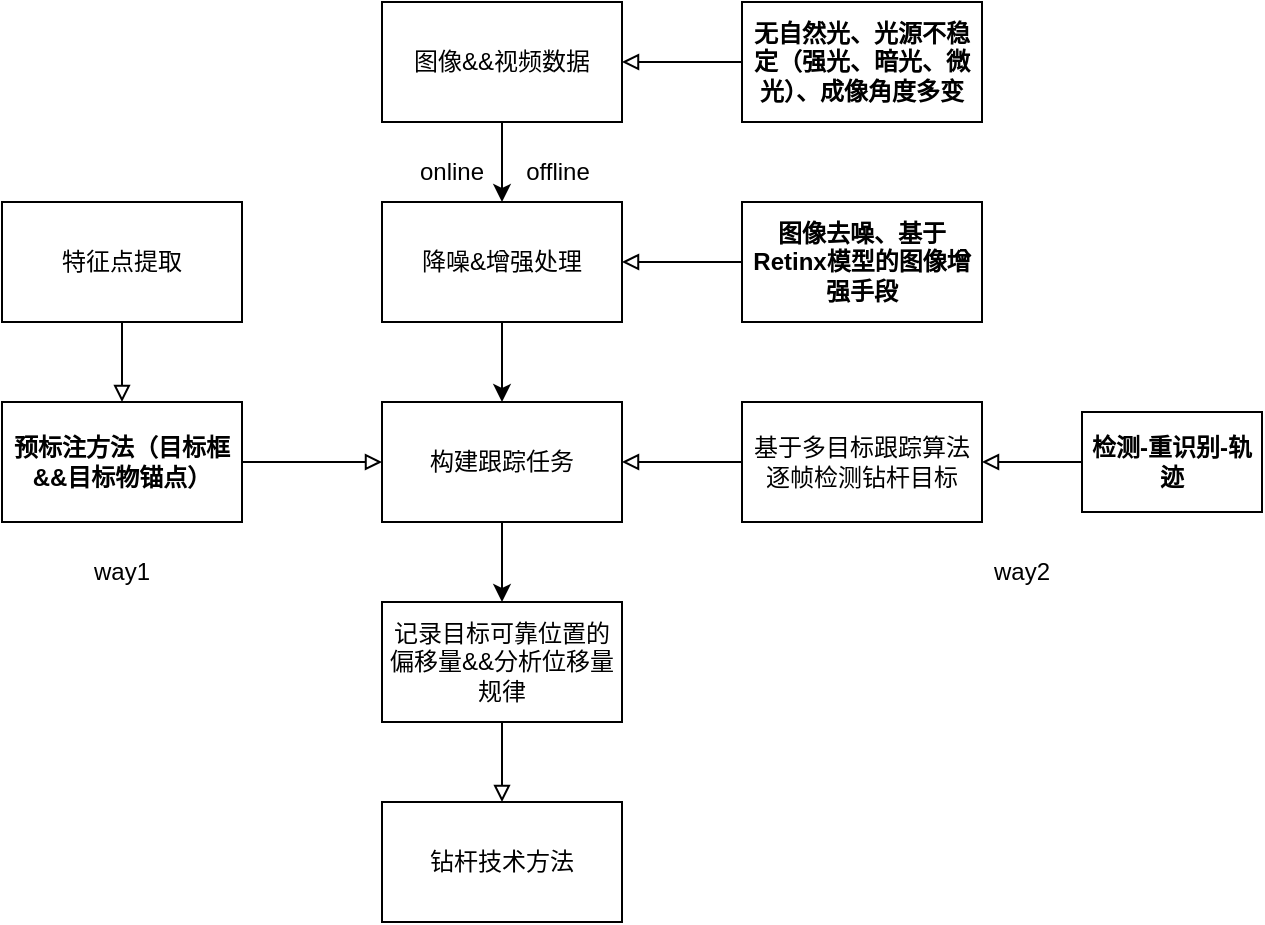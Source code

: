 <mxfile version="20.6.0" type="github">
  <diagram id="fFCjzXycdMlGCBuikqNn" name="第 1 页">
    <mxGraphModel dx="778" dy="503" grid="1" gridSize="10" guides="1" tooltips="1" connect="1" arrows="1" fold="1" page="1" pageScale="1" pageWidth="827" pageHeight="1169" math="0" shadow="0">
      <root>
        <mxCell id="0" />
        <mxCell id="1" parent="0" />
        <mxCell id="uq-xYKgkHuC4XFjGFnDX-4" style="edgeStyle=orthogonalEdgeStyle;rounded=0;orthogonalLoop=1;jettySize=auto;html=1;exitX=0.5;exitY=1;exitDx=0;exitDy=0;" edge="1" parent="1" source="uq-xYKgkHuC4XFjGFnDX-1" target="uq-xYKgkHuC4XFjGFnDX-2">
          <mxGeometry relative="1" as="geometry" />
        </mxCell>
        <mxCell id="uq-xYKgkHuC4XFjGFnDX-1" value="图像&amp;amp;&amp;amp;视频数据" style="rounded=0;whiteSpace=wrap;html=1;" vertex="1" parent="1">
          <mxGeometry x="300" y="110" width="120" height="60" as="geometry" />
        </mxCell>
        <mxCell id="uq-xYKgkHuC4XFjGFnDX-5" style="edgeStyle=orthogonalEdgeStyle;rounded=0;orthogonalLoop=1;jettySize=auto;html=1;exitX=0.5;exitY=1;exitDx=0;exitDy=0;" edge="1" parent="1" source="uq-xYKgkHuC4XFjGFnDX-2" target="uq-xYKgkHuC4XFjGFnDX-3">
          <mxGeometry relative="1" as="geometry" />
        </mxCell>
        <mxCell id="uq-xYKgkHuC4XFjGFnDX-2" value="降噪&amp;amp;增强处理" style="rounded=0;whiteSpace=wrap;html=1;" vertex="1" parent="1">
          <mxGeometry x="300" y="210" width="120" height="60" as="geometry" />
        </mxCell>
        <mxCell id="uq-xYKgkHuC4XFjGFnDX-7" style="edgeStyle=orthogonalEdgeStyle;rounded=0;orthogonalLoop=1;jettySize=auto;html=1;exitX=0.5;exitY=1;exitDx=0;exitDy=0;entryX=0.5;entryY=0;entryDx=0;entryDy=0;" edge="1" parent="1" source="uq-xYKgkHuC4XFjGFnDX-3">
          <mxGeometry relative="1" as="geometry">
            <mxPoint x="360" y="410" as="targetPoint" />
          </mxGeometry>
        </mxCell>
        <mxCell id="uq-xYKgkHuC4XFjGFnDX-3" value="构建跟踪任务" style="rounded=0;whiteSpace=wrap;html=1;" vertex="1" parent="1">
          <mxGeometry x="300" y="310" width="120" height="60" as="geometry" />
        </mxCell>
        <mxCell id="uq-xYKgkHuC4XFjGFnDX-8" value="钻杆技术方法" style="rounded=0;whiteSpace=wrap;html=1;" vertex="1" parent="1">
          <mxGeometry x="300" y="510" width="120" height="60" as="geometry" />
        </mxCell>
        <mxCell id="uq-xYKgkHuC4XFjGFnDX-11" style="edgeStyle=orthogonalEdgeStyle;rounded=0;orthogonalLoop=1;jettySize=auto;html=1;entryX=1;entryY=0.5;entryDx=0;entryDy=0;fontSize=12;endArrow=block;endFill=0;" edge="1" parent="1" source="uq-xYKgkHuC4XFjGFnDX-9" target="uq-xYKgkHuC4XFjGFnDX-1">
          <mxGeometry relative="1" as="geometry" />
        </mxCell>
        <mxCell id="uq-xYKgkHuC4XFjGFnDX-9" value="&lt;b&gt;无自然光、光源不稳定（强光、暗光、微光）、成像角度多变&lt;/b&gt;" style="rounded=0;whiteSpace=wrap;html=1;fontSize=12;" vertex="1" parent="1">
          <mxGeometry x="480" y="110" width="120" height="60" as="geometry" />
        </mxCell>
        <mxCell id="uq-xYKgkHuC4XFjGFnDX-13" style="edgeStyle=orthogonalEdgeStyle;rounded=0;orthogonalLoop=1;jettySize=auto;html=1;exitX=0;exitY=0.5;exitDx=0;exitDy=0;fontSize=12;endArrow=block;endFill=0;" edge="1" parent="1" source="uq-xYKgkHuC4XFjGFnDX-12" target="uq-xYKgkHuC4XFjGFnDX-2">
          <mxGeometry relative="1" as="geometry" />
        </mxCell>
        <mxCell id="uq-xYKgkHuC4XFjGFnDX-12" value="&lt;b&gt;图像去噪、基于Retinx模型的图像增强手段&lt;/b&gt;" style="rounded=0;whiteSpace=wrap;html=1;fontSize=12;" vertex="1" parent="1">
          <mxGeometry x="480" y="210" width="120" height="60" as="geometry" />
        </mxCell>
        <mxCell id="uq-xYKgkHuC4XFjGFnDX-15" style="edgeStyle=orthogonalEdgeStyle;rounded=0;orthogonalLoop=1;jettySize=auto;html=1;entryX=0;entryY=0.5;entryDx=0;entryDy=0;fontSize=12;endArrow=block;endFill=0;" edge="1" parent="1" source="uq-xYKgkHuC4XFjGFnDX-14" target="uq-xYKgkHuC4XFjGFnDX-3">
          <mxGeometry relative="1" as="geometry" />
        </mxCell>
        <mxCell id="uq-xYKgkHuC4XFjGFnDX-14" value="&lt;b&gt;预标注方法（目标框&amp;amp;&amp;amp;目标物锚点）&lt;/b&gt;" style="rounded=0;whiteSpace=wrap;html=1;fontSize=12;" vertex="1" parent="1">
          <mxGeometry x="110" y="310" width="120" height="60" as="geometry" />
        </mxCell>
        <mxCell id="uq-xYKgkHuC4XFjGFnDX-17" style="edgeStyle=orthogonalEdgeStyle;rounded=0;orthogonalLoop=1;jettySize=auto;html=1;entryX=1;entryY=0.5;entryDx=0;entryDy=0;fontSize=12;endArrow=block;endFill=0;" edge="1" parent="1" source="uq-xYKgkHuC4XFjGFnDX-16" target="uq-xYKgkHuC4XFjGFnDX-3">
          <mxGeometry relative="1" as="geometry" />
        </mxCell>
        <mxCell id="uq-xYKgkHuC4XFjGFnDX-16" value="基于多目标跟踪算法逐帧检测钻杆目标" style="rounded=0;whiteSpace=wrap;html=1;fontSize=12;" vertex="1" parent="1">
          <mxGeometry x="480" y="310" width="120" height="60" as="geometry" />
        </mxCell>
        <mxCell id="uq-xYKgkHuC4XFjGFnDX-18" value="offline" style="text;html=1;strokeColor=none;fillColor=none;align=center;verticalAlign=middle;whiteSpace=wrap;rounded=0;fontSize=12;" vertex="1" parent="1">
          <mxGeometry x="363" y="180" width="50" height="30" as="geometry" />
        </mxCell>
        <mxCell id="uq-xYKgkHuC4XFjGFnDX-19" value="online" style="text;html=1;strokeColor=none;fillColor=none;align=center;verticalAlign=middle;whiteSpace=wrap;rounded=0;fontSize=12;" vertex="1" parent="1">
          <mxGeometry x="310" y="180" width="50" height="30" as="geometry" />
        </mxCell>
        <mxCell id="uq-xYKgkHuC4XFjGFnDX-22" style="edgeStyle=orthogonalEdgeStyle;rounded=0;orthogonalLoop=1;jettySize=auto;html=1;entryX=1;entryY=0.5;entryDx=0;entryDy=0;fontSize=12;endArrow=block;endFill=0;" edge="1" parent="1" source="uq-xYKgkHuC4XFjGFnDX-21" target="uq-xYKgkHuC4XFjGFnDX-16">
          <mxGeometry relative="1" as="geometry" />
        </mxCell>
        <mxCell id="uq-xYKgkHuC4XFjGFnDX-21" value="&lt;b&gt;检测-重识别-轨迹&lt;/b&gt;" style="rounded=0;whiteSpace=wrap;html=1;fontSize=12;" vertex="1" parent="1">
          <mxGeometry x="650" y="315" width="90" height="50" as="geometry" />
        </mxCell>
        <mxCell id="uq-xYKgkHuC4XFjGFnDX-24" style="edgeStyle=orthogonalEdgeStyle;rounded=0;orthogonalLoop=1;jettySize=auto;html=1;exitX=0.5;exitY=1;exitDx=0;exitDy=0;entryX=0.5;entryY=0;entryDx=0;entryDy=0;fontSize=12;endArrow=block;endFill=0;" edge="1" parent="1" source="uq-xYKgkHuC4XFjGFnDX-23" target="uq-xYKgkHuC4XFjGFnDX-8">
          <mxGeometry relative="1" as="geometry" />
        </mxCell>
        <mxCell id="uq-xYKgkHuC4XFjGFnDX-23" value="记录目标可靠位置的偏移量&amp;amp;&amp;amp;分析位移量规律" style="rounded=0;whiteSpace=wrap;html=1;" vertex="1" parent="1">
          <mxGeometry x="300" y="410" width="120" height="60" as="geometry" />
        </mxCell>
        <mxCell id="uq-xYKgkHuC4XFjGFnDX-25" value="way1" style="text;html=1;strokeColor=none;fillColor=none;align=center;verticalAlign=middle;whiteSpace=wrap;rounded=0;fontSize=12;" vertex="1" parent="1">
          <mxGeometry x="140" y="380" width="60" height="30" as="geometry" />
        </mxCell>
        <mxCell id="uq-xYKgkHuC4XFjGFnDX-26" value="way2" style="text;html=1;strokeColor=none;fillColor=none;align=center;verticalAlign=middle;whiteSpace=wrap;rounded=0;fontSize=12;" vertex="1" parent="1">
          <mxGeometry x="590" y="380" width="60" height="30" as="geometry" />
        </mxCell>
        <mxCell id="uq-xYKgkHuC4XFjGFnDX-28" style="edgeStyle=orthogonalEdgeStyle;rounded=0;orthogonalLoop=1;jettySize=auto;html=1;entryX=0.5;entryY=0;entryDx=0;entryDy=0;fontSize=12;endArrow=block;endFill=0;" edge="1" parent="1" source="uq-xYKgkHuC4XFjGFnDX-27" target="uq-xYKgkHuC4XFjGFnDX-14">
          <mxGeometry relative="1" as="geometry" />
        </mxCell>
        <mxCell id="uq-xYKgkHuC4XFjGFnDX-27" value="特征点提取" style="rounded=0;whiteSpace=wrap;html=1;fontSize=12;" vertex="1" parent="1">
          <mxGeometry x="110" y="210" width="120" height="60" as="geometry" />
        </mxCell>
      </root>
    </mxGraphModel>
  </diagram>
</mxfile>
